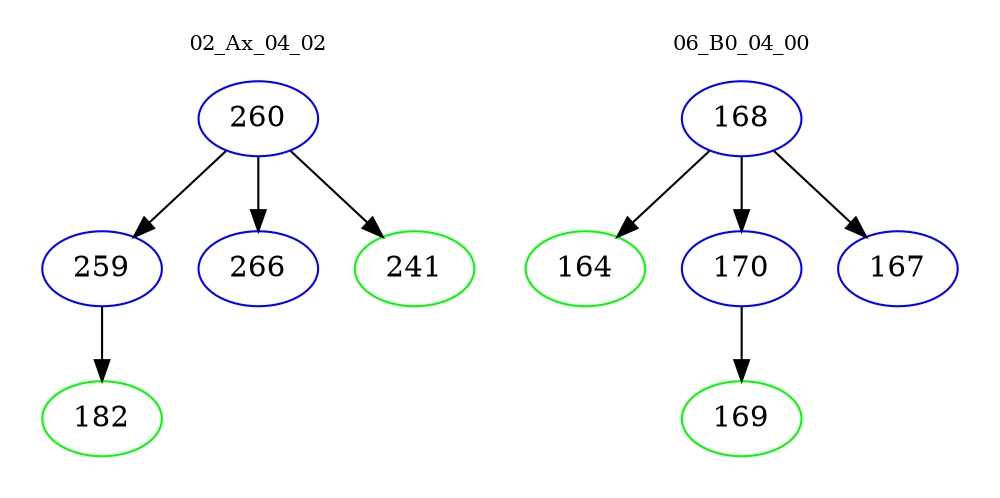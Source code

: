 digraph{
subgraph cluster_0 {
color = white
label = "02_Ax_04_02";
fontsize=10;
T0_260 [label="260", color="blue"]
T0_260 -> T0_259 [color="black"]
T0_259 [label="259", color="blue"]
T0_259 -> T0_182 [color="black"]
T0_182 [label="182", color="green"]
T0_260 -> T0_266 [color="black"]
T0_266 [label="266", color="blue"]
T0_260 -> T0_241 [color="black"]
T0_241 [label="241", color="green"]
}
subgraph cluster_1 {
color = white
label = "06_B0_04_00";
fontsize=10;
T1_168 [label="168", color="blue"]
T1_168 -> T1_164 [color="black"]
T1_164 [label="164", color="green"]
T1_168 -> T1_170 [color="black"]
T1_170 [label="170", color="blue"]
T1_170 -> T1_169 [color="black"]
T1_169 [label="169", color="green"]
T1_168 -> T1_167 [color="black"]
T1_167 [label="167", color="blue"]
}
}

